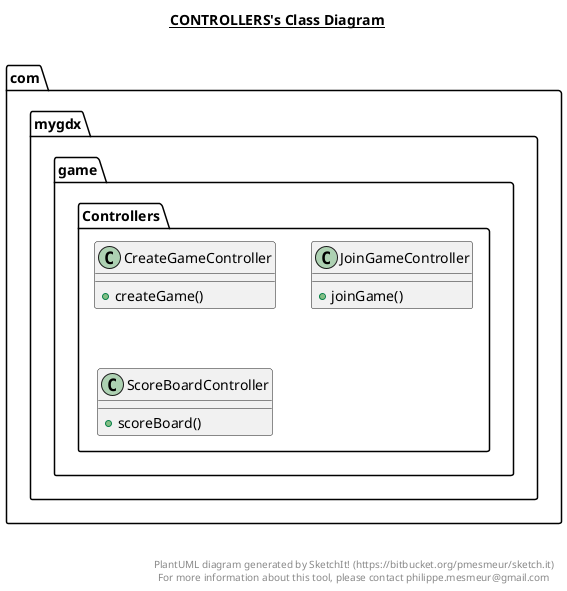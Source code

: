 @startuml

title __CONTROLLERS's Class Diagram__\n

  namespace com.mygdx.game {
    namespace Controllers {
      class com.mygdx.game.Controllers.CreateGameController {
          + createGame()
      }
    }
  }
  

  namespace com.mygdx.game {
    namespace Controllers {
      class com.mygdx.game.Controllers.JoinGameController {
          + joinGame()
      }
    }
  }
  

  namespace com.mygdx.game {
    namespace Controllers {
      class com.mygdx.game.Controllers.ScoreBoardController {
          + scoreBoard()
      }
    }
  }
  



right footer


PlantUML diagram generated by SketchIt! (https://bitbucket.org/pmesmeur/sketch.it)
For more information about this tool, please contact philippe.mesmeur@gmail.com
endfooter

@enduml

